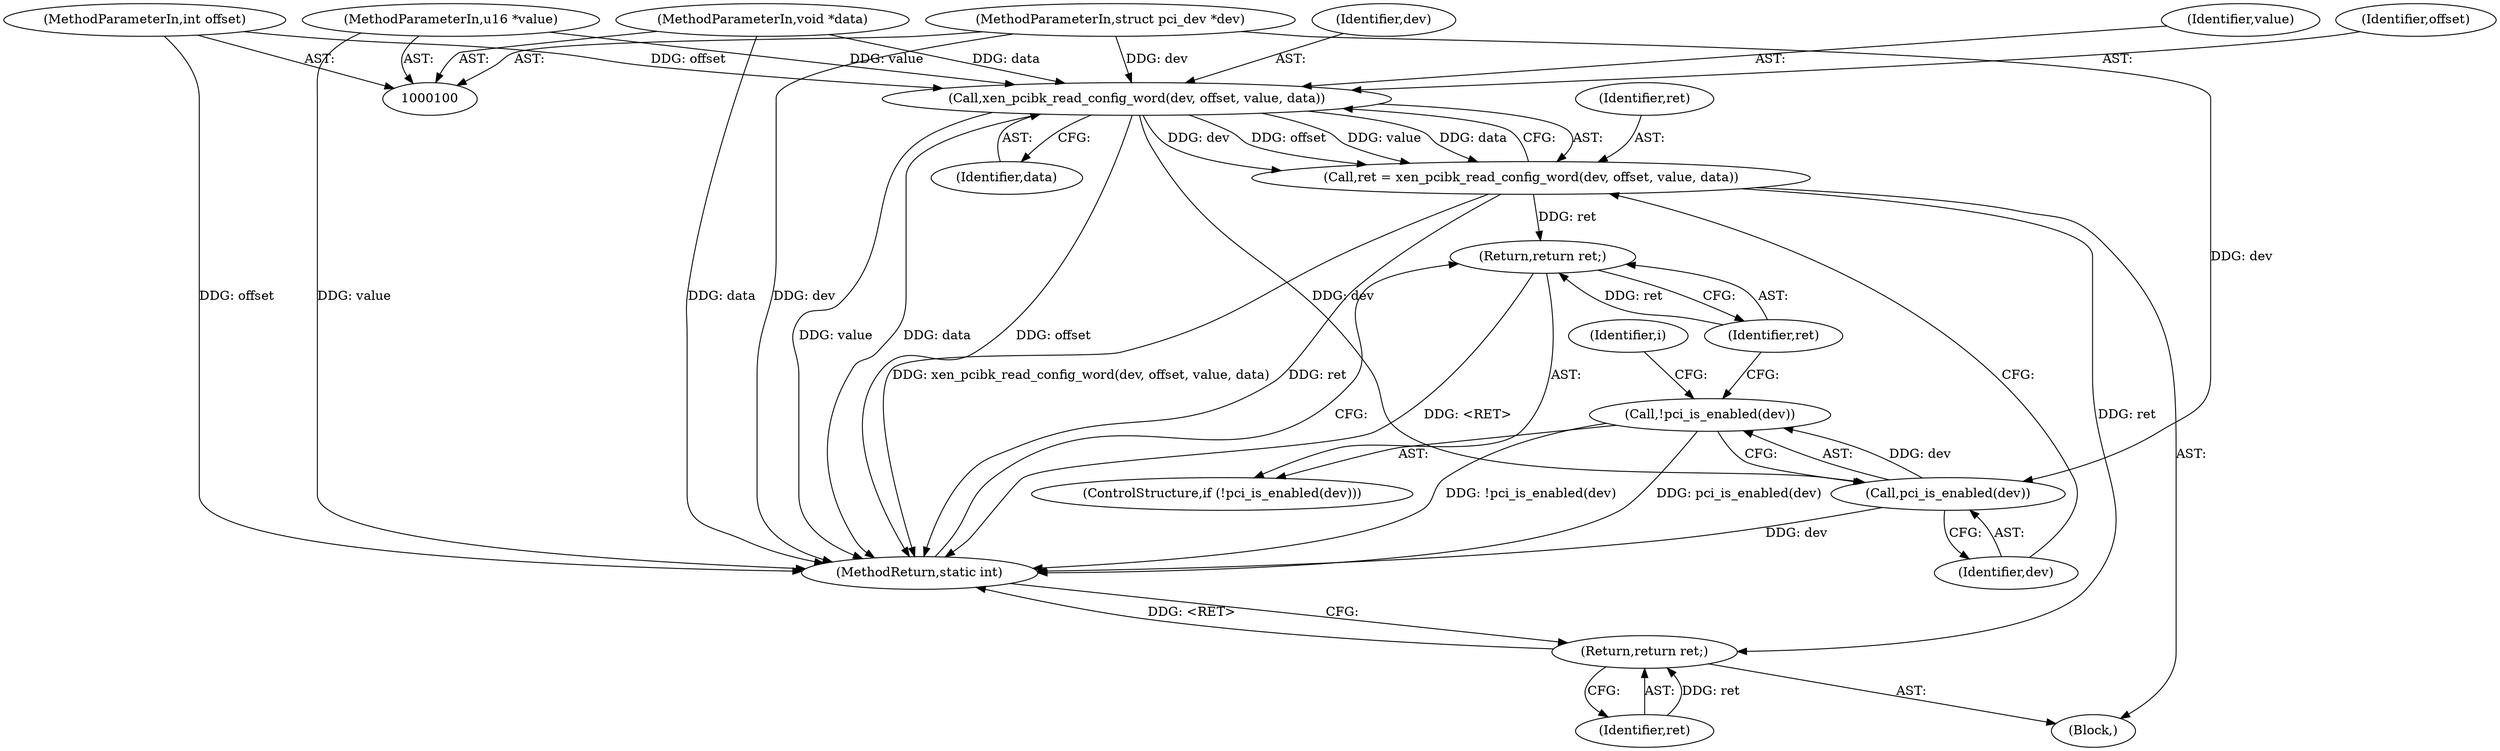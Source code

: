 digraph "1_linux_af6fc858a35b90e89ea7a7ee58e66628c55c776b@API" {
"1000110" [label="(Call,xen_pcibk_read_config_word(dev, offset, value, data))"];
"1000101" [label="(MethodParameterIn,struct pci_dev *dev)"];
"1000102" [label="(MethodParameterIn,int offset)"];
"1000103" [label="(MethodParameterIn,u16 *value)"];
"1000104" [label="(MethodParameterIn,void *data)"];
"1000108" [label="(Call,ret = xen_pcibk_read_config_word(dev, offset, value, data))"];
"1000119" [label="(Return,return ret;)"];
"1000159" [label="(Return,return ret;)"];
"1000117" [label="(Call,pci_is_enabled(dev))"];
"1000116" [label="(Call,!pci_is_enabled(dev))"];
"1000160" [label="(Identifier,ret)"];
"1000119" [label="(Return,return ret;)"];
"1000104" [label="(MethodParameterIn,void *data)"];
"1000103" [label="(MethodParameterIn,u16 *value)"];
"1000116" [label="(Call,!pci_is_enabled(dev))"];
"1000111" [label="(Identifier,dev)"];
"1000161" [label="(MethodReturn,static int)"];
"1000115" [label="(ControlStructure,if (!pci_is_enabled(dev)))"];
"1000108" [label="(Call,ret = xen_pcibk_read_config_word(dev, offset, value, data))"];
"1000109" [label="(Identifier,ret)"];
"1000159" [label="(Return,return ret;)"];
"1000110" [label="(Call,xen_pcibk_read_config_word(dev, offset, value, data))"];
"1000102" [label="(MethodParameterIn,int offset)"];
"1000113" [label="(Identifier,value)"];
"1000112" [label="(Identifier,offset)"];
"1000114" [label="(Identifier,data)"];
"1000101" [label="(MethodParameterIn,struct pci_dev *dev)"];
"1000105" [label="(Block,)"];
"1000120" [label="(Identifier,ret)"];
"1000118" [label="(Identifier,dev)"];
"1000123" [label="(Identifier,i)"];
"1000117" [label="(Call,pci_is_enabled(dev))"];
"1000110" -> "1000108"  [label="AST: "];
"1000110" -> "1000114"  [label="CFG: "];
"1000111" -> "1000110"  [label="AST: "];
"1000112" -> "1000110"  [label="AST: "];
"1000113" -> "1000110"  [label="AST: "];
"1000114" -> "1000110"  [label="AST: "];
"1000108" -> "1000110"  [label="CFG: "];
"1000110" -> "1000161"  [label="DDG: data"];
"1000110" -> "1000161"  [label="DDG: offset"];
"1000110" -> "1000161"  [label="DDG: value"];
"1000110" -> "1000108"  [label="DDG: dev"];
"1000110" -> "1000108"  [label="DDG: offset"];
"1000110" -> "1000108"  [label="DDG: value"];
"1000110" -> "1000108"  [label="DDG: data"];
"1000101" -> "1000110"  [label="DDG: dev"];
"1000102" -> "1000110"  [label="DDG: offset"];
"1000103" -> "1000110"  [label="DDG: value"];
"1000104" -> "1000110"  [label="DDG: data"];
"1000110" -> "1000117"  [label="DDG: dev"];
"1000101" -> "1000100"  [label="AST: "];
"1000101" -> "1000161"  [label="DDG: dev"];
"1000101" -> "1000117"  [label="DDG: dev"];
"1000102" -> "1000100"  [label="AST: "];
"1000102" -> "1000161"  [label="DDG: offset"];
"1000103" -> "1000100"  [label="AST: "];
"1000103" -> "1000161"  [label="DDG: value"];
"1000104" -> "1000100"  [label="AST: "];
"1000104" -> "1000161"  [label="DDG: data"];
"1000108" -> "1000105"  [label="AST: "];
"1000109" -> "1000108"  [label="AST: "];
"1000118" -> "1000108"  [label="CFG: "];
"1000108" -> "1000161"  [label="DDG: ret"];
"1000108" -> "1000161"  [label="DDG: xen_pcibk_read_config_word(dev, offset, value, data)"];
"1000108" -> "1000119"  [label="DDG: ret"];
"1000108" -> "1000159"  [label="DDG: ret"];
"1000119" -> "1000115"  [label="AST: "];
"1000119" -> "1000120"  [label="CFG: "];
"1000120" -> "1000119"  [label="AST: "];
"1000161" -> "1000119"  [label="CFG: "];
"1000119" -> "1000161"  [label="DDG: <RET>"];
"1000120" -> "1000119"  [label="DDG: ret"];
"1000159" -> "1000105"  [label="AST: "];
"1000159" -> "1000160"  [label="CFG: "];
"1000160" -> "1000159"  [label="AST: "];
"1000161" -> "1000159"  [label="CFG: "];
"1000159" -> "1000161"  [label="DDG: <RET>"];
"1000160" -> "1000159"  [label="DDG: ret"];
"1000117" -> "1000116"  [label="AST: "];
"1000117" -> "1000118"  [label="CFG: "];
"1000118" -> "1000117"  [label="AST: "];
"1000116" -> "1000117"  [label="CFG: "];
"1000117" -> "1000161"  [label="DDG: dev"];
"1000117" -> "1000116"  [label="DDG: dev"];
"1000116" -> "1000115"  [label="AST: "];
"1000120" -> "1000116"  [label="CFG: "];
"1000123" -> "1000116"  [label="CFG: "];
"1000116" -> "1000161"  [label="DDG: pci_is_enabled(dev)"];
"1000116" -> "1000161"  [label="DDG: !pci_is_enabled(dev)"];
}

